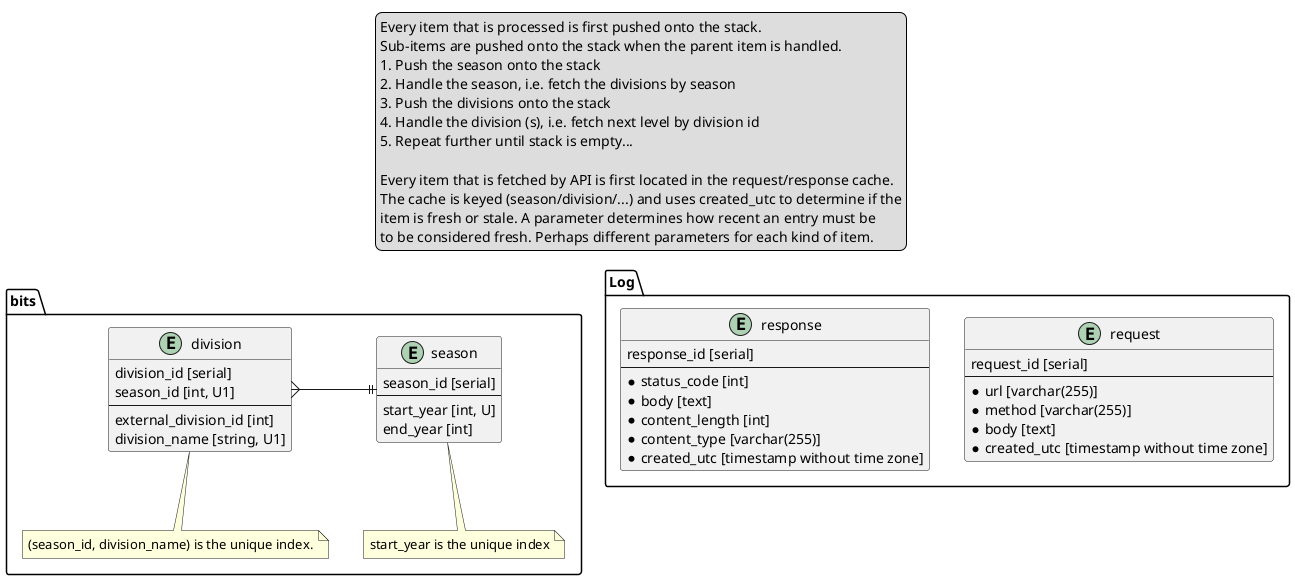 @startuml Database

legend top
Every item that is processed is first pushed onto the stack.
Sub-items are pushed onto the stack when the parent item is handled.
1. Push the season onto the stack
2. Handle the season, i.e. fetch the divisions by season
3. Push the divisions onto the stack
4. Handle the division (s), i.e. fetch next level by division id
5. Repeat further until stack is empty...

Every item that is fetched by API is first located in the request/response cache.
The cache is keyed (season/division/...) and uses created_utc to determine if the
item is fresh or stale. A parameter determines how recent an entry must be
to be considered fresh. Perhaps different parameters for each kind of item.
end legend

package bits {
    entity season {
        season_id [serial]
        --
        start_year [int, U]
        end_year [int]
    }
    note bottom
    start_year is the unique index
    end note

    entity division {
        division_id [serial]
        season_id [int, U1]
        --
        external_division_id [int]
        division_name [string, U1]
    }

    note bottom
    (season_id, division_name) is the unique index.
    end note

    division }-|| season

}

package Log {
    entity request {
        request_id [serial]
        --
        * url [varchar(255)]
        * method [varchar(255)]
        * body [text]
        * created_utc [timestamp without time zone]
    }

    entity response {
        response_id [serial]
        --
        * status_code [int]
        * body [text]
        * content_length [int]
        * content_type [varchar(255)]
        * created_utc [timestamp without time zone]
    }
}

@enduml
